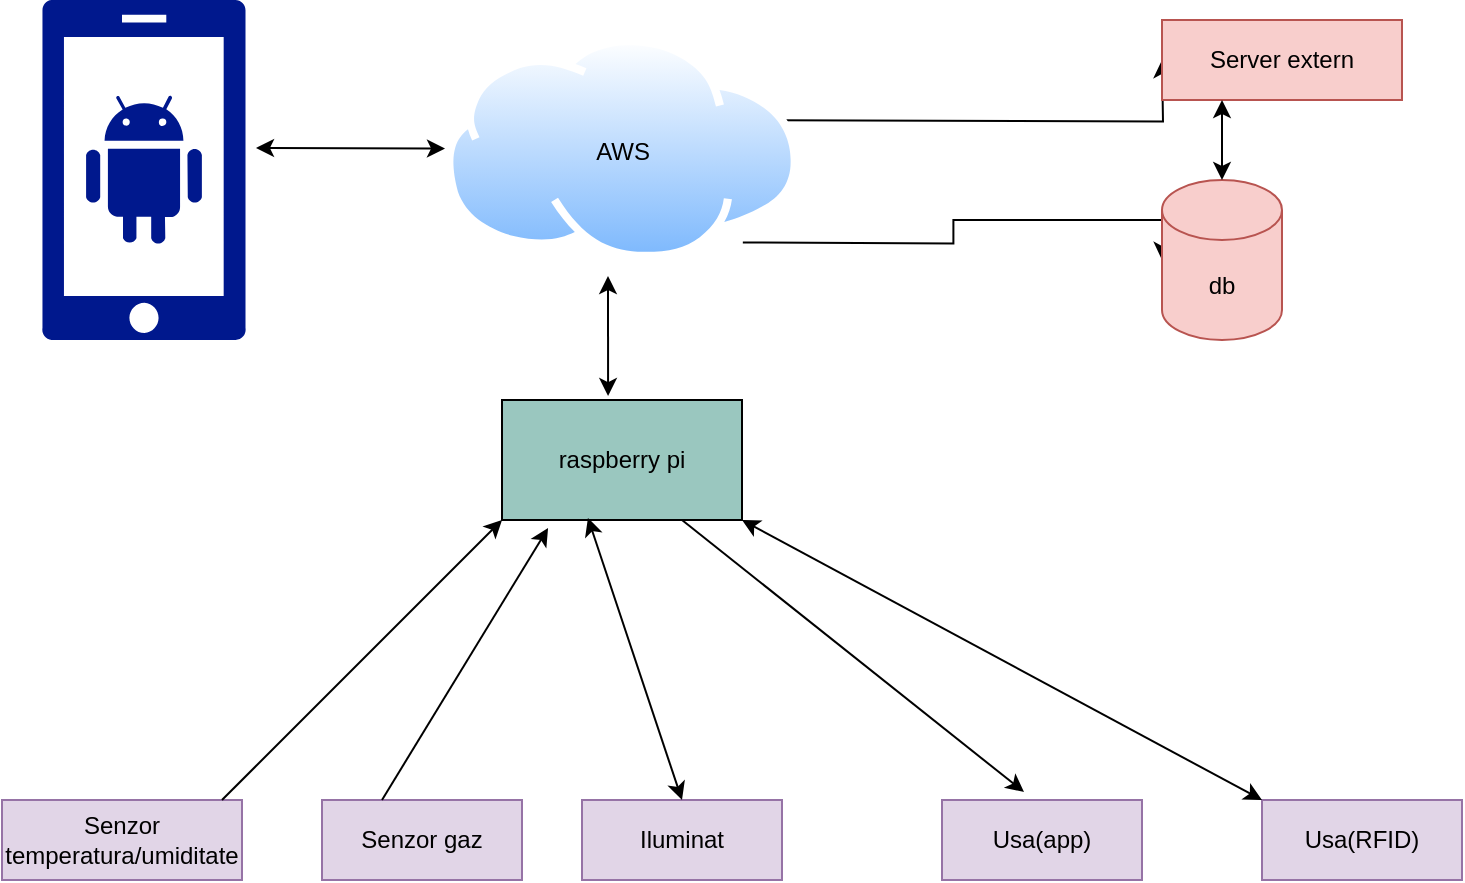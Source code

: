 <mxfile version="13.9.9" type="device"><diagram id="i8JaujIcvNKBIi1TRBUu" name="Page-1"><mxGraphModel dx="1185" dy="603" grid="1" gridSize="10" guides="1" tooltips="1" connect="1" arrows="1" fold="1" page="1" pageScale="1" pageWidth="850" pageHeight="1100" math="0" shadow="0"><root><mxCell id="0"/><mxCell id="1" parent="0"/><mxCell id="7_zEKp_wHWM9vS8ws-n_-1" value="Senzor temperatura/umiditate&lt;br&gt;" style="rounded=0;whiteSpace=wrap;html=1;fillColor=#e1d5e7;strokeColor=#9673a6;" vertex="1" parent="1"><mxGeometry x="20" y="440" width="120" height="40" as="geometry"/></mxCell><mxCell id="7_zEKp_wHWM9vS8ws-n_-3" value="Iluminat" style="rounded=0;whiteSpace=wrap;html=1;fillColor=#e1d5e7;strokeColor=#9673a6;" vertex="1" parent="1"><mxGeometry x="310" y="440" width="100" height="40" as="geometry"/></mxCell><mxCell id="7_zEKp_wHWM9vS8ws-n_-4" value="Usa(app)" style="rounded=0;whiteSpace=wrap;html=1;fillColor=#e1d5e7;strokeColor=#9673a6;" vertex="1" parent="1"><mxGeometry x="490" y="440" width="100" height="40" as="geometry"/></mxCell><mxCell id="7_zEKp_wHWM9vS8ws-n_-7" value="Usa(RFID)" style="rounded=0;whiteSpace=wrap;html=1;fillColor=#e1d5e7;strokeColor=#9673a6;" vertex="1" parent="1"><mxGeometry x="650" y="440" width="100" height="40" as="geometry"/></mxCell><mxCell id="7_zEKp_wHWM9vS8ws-n_-8" value="raspberry pi" style="rounded=0;whiteSpace=wrap;html=1;labelBackgroundColor=#9AC7BF;fillColor=#9AC7BF;" vertex="1" parent="1"><mxGeometry x="270" y="240" width="120" height="60" as="geometry"/></mxCell><mxCell id="7_zEKp_wHWM9vS8ws-n_-11" value="" style="endArrow=classic;startArrow=classic;html=1;entryX=0.358;entryY=0.983;entryDx=0;entryDy=0;entryPerimeter=0;exitX=0.5;exitY=0;exitDx=0;exitDy=0;" edge="1" parent="1" source="7_zEKp_wHWM9vS8ws-n_-3" target="7_zEKp_wHWM9vS8ws-n_-8"><mxGeometry width="50" height="50" relative="1" as="geometry"><mxPoint x="250" y="440" as="sourcePoint"/><mxPoint x="300" y="390" as="targetPoint"/></mxGeometry></mxCell><mxCell id="7_zEKp_wHWM9vS8ws-n_-12" value="" style="endArrow=classic;startArrow=classic;html=1;entryX=1;entryY=1;entryDx=0;entryDy=0;exitX=0;exitY=0;exitDx=0;exitDy=0;" edge="1" parent="1" source="7_zEKp_wHWM9vS8ws-n_-7" target="7_zEKp_wHWM9vS8ws-n_-8"><mxGeometry width="50" height="50" relative="1" as="geometry"><mxPoint x="560" y="440" as="sourcePoint"/><mxPoint x="610" y="390" as="targetPoint"/><Array as="points"/></mxGeometry></mxCell><mxCell id="7_zEKp_wHWM9vS8ws-n_-16" style="edgeStyle=orthogonalEdgeStyle;rounded=0;orthogonalLoop=1;jettySize=auto;html=1;exitX=1;exitY=0.25;exitDx=0;exitDy=0;" edge="1" parent="1"><mxGeometry relative="1" as="geometry"><mxPoint x="600" y="70" as="targetPoint"/><mxPoint x="406.464" y="100.161" as="sourcePoint"/></mxGeometry></mxCell><mxCell id="7_zEKp_wHWM9vS8ws-n_-19" style="edgeStyle=orthogonalEdgeStyle;rounded=0;orthogonalLoop=1;jettySize=auto;html=1;exitX=1;exitY=1;exitDx=0;exitDy=0;" edge="1" parent="1"><mxGeometry relative="1" as="geometry"><mxPoint x="600" y="170" as="targetPoint"/><mxPoint x="390.414" y="161.22" as="sourcePoint"/></mxGeometry></mxCell><mxCell id="7_zEKp_wHWM9vS8ws-n_-15" value="" style="endArrow=classic;startArrow=classic;html=1;exitX=0.442;exitY=-0.033;exitDx=0;exitDy=0;exitPerimeter=0;" edge="1" parent="1" source="7_zEKp_wHWM9vS8ws-n_-8"><mxGeometry width="50" height="50" relative="1" as="geometry"><mxPoint x="305" y="227.1" as="sourcePoint"/><mxPoint x="323" y="178" as="targetPoint"/></mxGeometry></mxCell><mxCell id="7_zEKp_wHWM9vS8ws-n_-20" value="db" style="shape=cylinder3;whiteSpace=wrap;html=1;boundedLbl=1;backgroundOutline=1;size=15;fillColor=#f8cecc;strokeColor=#b85450;" vertex="1" parent="1"><mxGeometry x="600" y="130" width="60" height="80" as="geometry"/></mxCell><mxCell id="7_zEKp_wHWM9vS8ws-n_-21" value="Server extern" style="rounded=0;whiteSpace=wrap;html=1;fillColor=#f8cecc;strokeColor=#b85450;" vertex="1" parent="1"><mxGeometry x="600" y="50" width="120" height="40" as="geometry"/></mxCell><mxCell id="7_zEKp_wHWM9vS8ws-n_-23" value="AWS" style="aspect=fixed;perimeter=ellipsePerimeter;html=1;align=center;shadow=0;dashed=0;spacingTop=3;image;image=img/lib/active_directory/internet_cloud.svg;labelPosition=center;verticalLabelPosition=middle;verticalAlign=middle;labelBackgroundColor=none;" vertex="1" parent="1"><mxGeometry x="241.51" y="58.5" width="176.98" height="111.5" as="geometry"/></mxCell><mxCell id="7_zEKp_wHWM9vS8ws-n_-26" value="" style="endArrow=classic;startArrow=classic;html=1;entryX=0.25;entryY=1;entryDx=0;entryDy=0;" edge="1" parent="1" target="7_zEKp_wHWM9vS8ws-n_-21"><mxGeometry width="50" height="50" relative="1" as="geometry"><mxPoint x="630" y="130" as="sourcePoint"/><mxPoint x="650" y="110" as="targetPoint"/></mxGeometry></mxCell><mxCell id="7_zEKp_wHWM9vS8ws-n_-27" value="" style="aspect=fixed;pointerEvents=1;shadow=0;dashed=0;html=1;strokeColor=none;labelPosition=center;verticalLabelPosition=bottom;verticalAlign=top;align=center;fillColor=#00188D;shape=mxgraph.mscae.enterprise.android_phone" vertex="1" parent="1"><mxGeometry x="40" y="40" width="102" height="170" as="geometry"/></mxCell><mxCell id="7_zEKp_wHWM9vS8ws-n_-28" value="" style="endArrow=classic;startArrow=classic;html=1;exitX=1.049;exitY=0.435;exitDx=0;exitDy=0;exitPerimeter=0;" edge="1" parent="1" source="7_zEKp_wHWM9vS8ws-n_-27" target="7_zEKp_wHWM9vS8ws-n_-23"><mxGeometry width="50" height="50" relative="1" as="geometry"><mxPoint x="160" y="150" as="sourcePoint"/><mxPoint x="210" y="100" as="targetPoint"/></mxGeometry></mxCell><mxCell id="7_zEKp_wHWM9vS8ws-n_-29" value="" style="endArrow=classic;html=1;exitX=0.75;exitY=1;exitDx=0;exitDy=0;entryX=0.41;entryY=-0.1;entryDx=0;entryDy=0;entryPerimeter=0;" edge="1" parent="1" source="7_zEKp_wHWM9vS8ws-n_-8" target="7_zEKp_wHWM9vS8ws-n_-4"><mxGeometry width="50" height="50" relative="1" as="geometry"><mxPoint x="360" y="400" as="sourcePoint"/><mxPoint x="410" y="350" as="targetPoint"/></mxGeometry></mxCell><mxCell id="7_zEKp_wHWM9vS8ws-n_-37" value="Senzor gaz" style="rounded=0;whiteSpace=wrap;html=1;fillColor=#e1d5e7;strokeColor=#9673a6;" vertex="1" parent="1"><mxGeometry x="180" y="440" width="100" height="40" as="geometry"/></mxCell><mxCell id="7_zEKp_wHWM9vS8ws-n_-40" value="" style="endArrow=classic;html=1;entryX=0;entryY=1;entryDx=0;entryDy=0;" edge="1" parent="1" target="7_zEKp_wHWM9vS8ws-n_-8"><mxGeometry width="50" height="50" relative="1" as="geometry"><mxPoint x="130" y="440" as="sourcePoint"/><mxPoint x="180" y="390" as="targetPoint"/></mxGeometry></mxCell><mxCell id="7_zEKp_wHWM9vS8ws-n_-41" value="" style="endArrow=classic;html=1;entryX=0.192;entryY=1.067;entryDx=0;entryDy=0;entryPerimeter=0;" edge="1" parent="1" target="7_zEKp_wHWM9vS8ws-n_-8"><mxGeometry width="50" height="50" relative="1" as="geometry"><mxPoint x="210" y="440" as="sourcePoint"/><mxPoint x="260" y="390" as="targetPoint"/></mxGeometry></mxCell></root></mxGraphModel></diagram></mxfile>